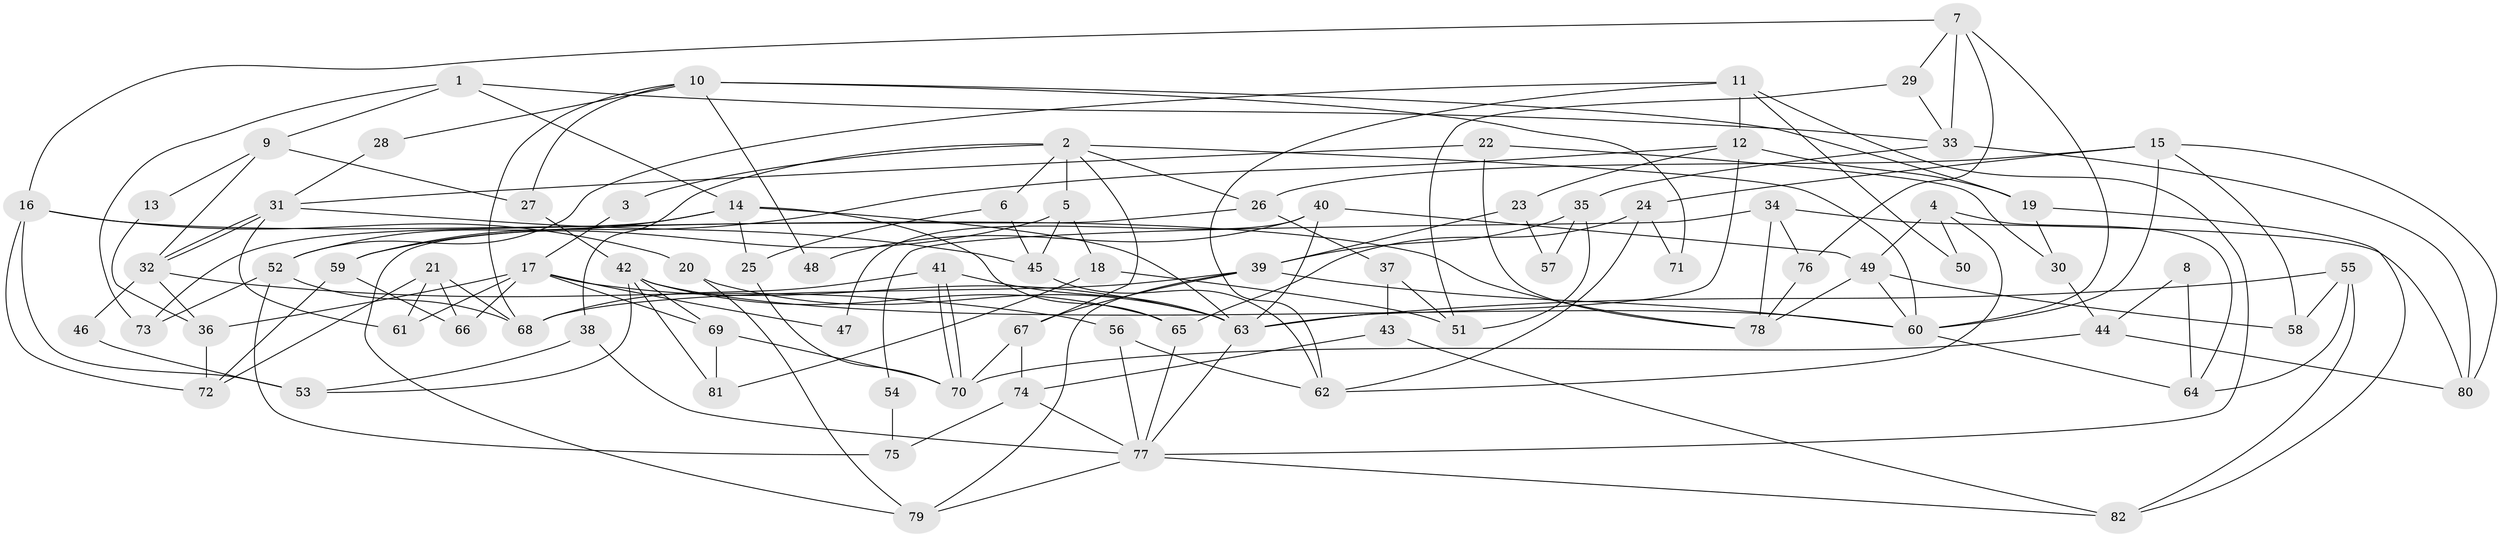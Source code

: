 // Generated by graph-tools (version 1.1) at 2025/02/03/09/25 03:02:14]
// undirected, 82 vertices, 164 edges
graph export_dot {
graph [start="1"]
  node [color=gray90,style=filled];
  1;
  2;
  3;
  4;
  5;
  6;
  7;
  8;
  9;
  10;
  11;
  12;
  13;
  14;
  15;
  16;
  17;
  18;
  19;
  20;
  21;
  22;
  23;
  24;
  25;
  26;
  27;
  28;
  29;
  30;
  31;
  32;
  33;
  34;
  35;
  36;
  37;
  38;
  39;
  40;
  41;
  42;
  43;
  44;
  45;
  46;
  47;
  48;
  49;
  50;
  51;
  52;
  53;
  54;
  55;
  56;
  57;
  58;
  59;
  60;
  61;
  62;
  63;
  64;
  65;
  66;
  67;
  68;
  69;
  70;
  71;
  72;
  73;
  74;
  75;
  76;
  77;
  78;
  79;
  80;
  81;
  82;
  1 -- 33;
  1 -- 14;
  1 -- 9;
  1 -- 73;
  2 -- 67;
  2 -- 60;
  2 -- 3;
  2 -- 5;
  2 -- 6;
  2 -- 26;
  2 -- 38;
  3 -- 17;
  4 -- 49;
  4 -- 62;
  4 -- 50;
  4 -- 64;
  5 -- 59;
  5 -- 18;
  5 -- 45;
  6 -- 45;
  6 -- 25;
  7 -- 33;
  7 -- 60;
  7 -- 16;
  7 -- 29;
  7 -- 76;
  8 -- 64;
  8 -- 44;
  9 -- 27;
  9 -- 13;
  9 -- 32;
  10 -- 68;
  10 -- 19;
  10 -- 27;
  10 -- 28;
  10 -- 48;
  10 -- 71;
  11 -- 52;
  11 -- 77;
  11 -- 12;
  11 -- 50;
  11 -- 62;
  12 -- 63;
  12 -- 19;
  12 -- 23;
  12 -- 59;
  13 -- 36;
  14 -- 63;
  14 -- 65;
  14 -- 25;
  14 -- 52;
  14 -- 73;
  15 -- 58;
  15 -- 26;
  15 -- 24;
  15 -- 60;
  15 -- 80;
  16 -- 72;
  16 -- 20;
  16 -- 53;
  16 -- 78;
  17 -- 69;
  17 -- 66;
  17 -- 36;
  17 -- 47;
  17 -- 61;
  17 -- 63;
  18 -- 81;
  18 -- 51;
  19 -- 82;
  19 -- 30;
  20 -- 63;
  20 -- 79;
  21 -- 68;
  21 -- 61;
  21 -- 66;
  21 -- 72;
  22 -- 78;
  22 -- 31;
  22 -- 30;
  23 -- 39;
  23 -- 57;
  24 -- 62;
  24 -- 65;
  24 -- 71;
  25 -- 70;
  26 -- 79;
  26 -- 37;
  27 -- 42;
  28 -- 31;
  29 -- 51;
  29 -- 33;
  30 -- 44;
  31 -- 45;
  31 -- 32;
  31 -- 32;
  31 -- 61;
  32 -- 36;
  32 -- 46;
  32 -- 56;
  33 -- 80;
  33 -- 35;
  34 -- 80;
  34 -- 78;
  34 -- 54;
  34 -- 76;
  35 -- 39;
  35 -- 51;
  35 -- 57;
  36 -- 72;
  37 -- 51;
  37 -- 43;
  38 -- 77;
  38 -- 53;
  39 -- 67;
  39 -- 60;
  39 -- 68;
  39 -- 79;
  40 -- 49;
  40 -- 63;
  40 -- 47;
  40 -- 48;
  41 -- 70;
  41 -- 70;
  41 -- 68;
  41 -- 63;
  42 -- 53;
  42 -- 65;
  42 -- 60;
  42 -- 69;
  42 -- 81;
  43 -- 82;
  43 -- 74;
  44 -- 70;
  44 -- 80;
  45 -- 62;
  46 -- 53;
  49 -- 60;
  49 -- 78;
  49 -- 58;
  52 -- 73;
  52 -- 68;
  52 -- 75;
  54 -- 75;
  55 -- 63;
  55 -- 64;
  55 -- 58;
  55 -- 82;
  56 -- 77;
  56 -- 62;
  59 -- 72;
  59 -- 66;
  60 -- 64;
  63 -- 77;
  65 -- 77;
  67 -- 74;
  67 -- 70;
  69 -- 70;
  69 -- 81;
  74 -- 77;
  74 -- 75;
  76 -- 78;
  77 -- 79;
  77 -- 82;
}
